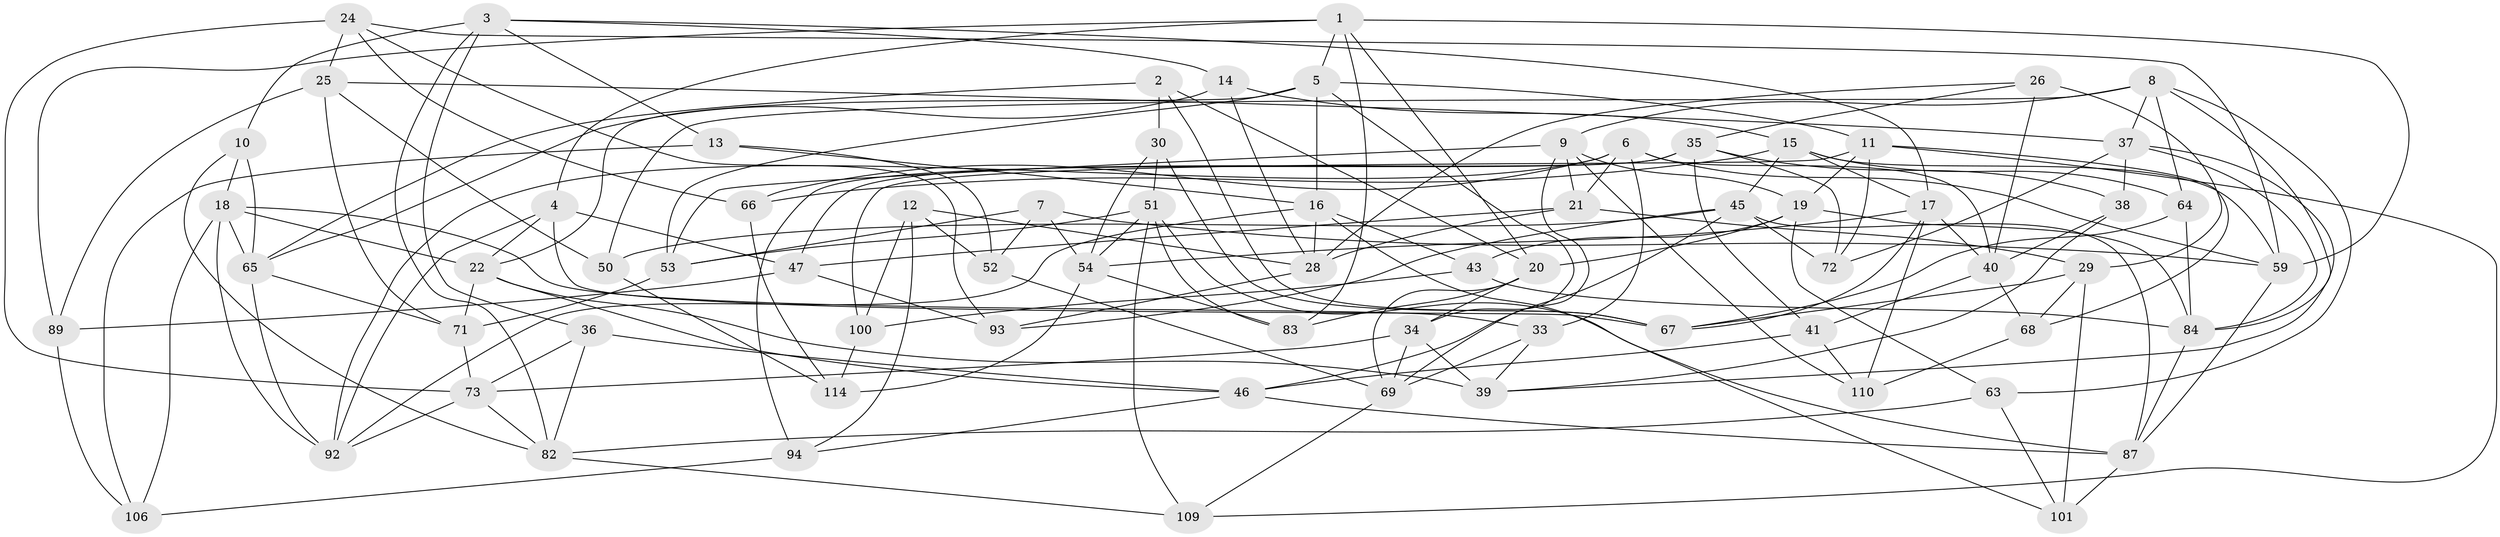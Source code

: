 // Generated by graph-tools (version 1.1) at 2025/24/03/03/25 07:24:30]
// undirected, 71 vertices, 178 edges
graph export_dot {
graph [start="1"]
  node [color=gray90,style=filled];
  1 [super="+60"];
  2 [super="+76"];
  3 [super="+99"];
  4 [super="+27"];
  5 [super="+23"];
  6 [super="+57"];
  7;
  8 [super="+48"];
  9 [super="+32"];
  10;
  11 [super="+105"];
  12;
  13;
  14;
  15 [super="+96"];
  16 [super="+74"];
  17 [super="+75"];
  18 [super="+44"];
  19 [super="+55"];
  20 [super="+90"];
  21 [super="+56"];
  22 [super="+77"];
  24 [super="+62"];
  25 [super="+61"];
  26;
  28 [super="+49"];
  29 [super="+31"];
  30 [super="+97"];
  33;
  34 [super="+91"];
  35 [super="+95"];
  36;
  37 [super="+108"];
  38;
  39 [super="+42"];
  40 [super="+70"];
  41;
  43;
  45 [super="+79"];
  46 [super="+111"];
  47 [super="+80"];
  50;
  51 [super="+58"];
  52;
  53 [super="+78"];
  54 [super="+113"];
  59 [super="+86"];
  63;
  64;
  65 [super="+85"];
  66;
  67 [super="+98"];
  68;
  69 [super="+81"];
  71 [super="+104"];
  72;
  73 [super="+103"];
  82 [super="+107"];
  83;
  84 [super="+88"];
  87 [super="+102"];
  89;
  92 [super="+112"];
  93;
  94;
  100;
  101;
  106;
  109;
  110;
  114;
  1 -- 89;
  1 -- 20;
  1 -- 83;
  1 -- 59;
  1 -- 4;
  1 -- 5;
  2 -- 65;
  2 -- 20;
  2 -- 67;
  2 -- 30 [weight=3];
  3 -- 36;
  3 -- 10;
  3 -- 13;
  3 -- 14;
  3 -- 82;
  3 -- 17;
  4 -- 22;
  4 -- 67;
  4 -- 47 [weight=2];
  4 -- 92;
  5 -- 34;
  5 -- 22;
  5 -- 16;
  5 -- 53;
  5 -- 11;
  6 -- 92;
  6 -- 33;
  6 -- 40;
  6 -- 66;
  6 -- 21;
  6 -- 59;
  7 -- 52;
  7 -- 59;
  7 -- 53;
  7 -- 54;
  8 -- 63;
  8 -- 64;
  8 -- 9;
  8 -- 50;
  8 -- 84;
  8 -- 37;
  9 -- 110;
  9 -- 53;
  9 -- 19;
  9 -- 21;
  9 -- 69;
  10 -- 18;
  10 -- 82;
  10 -- 65;
  11 -- 100;
  11 -- 19;
  11 -- 72;
  11 -- 68;
  11 -- 109;
  12 -- 100;
  12 -- 28;
  12 -- 94;
  12 -- 52;
  13 -- 52;
  13 -- 106;
  13 -- 16;
  14 -- 15;
  14 -- 28;
  14 -- 65;
  15 -- 66;
  15 -- 64;
  15 -- 45;
  15 -- 17;
  15 -- 59;
  16 -- 43;
  16 -- 101;
  16 -- 28;
  16 -- 92;
  17 -- 67;
  17 -- 40;
  17 -- 110;
  17 -- 54;
  18 -- 106;
  18 -- 92;
  18 -- 65;
  18 -- 33;
  18 -- 22;
  19 -- 63;
  19 -- 43;
  19 -- 20;
  19 -- 84;
  20 -- 69;
  20 -- 83;
  20 -- 34;
  21 -- 29 [weight=2];
  21 -- 47;
  21 -- 28;
  22 -- 46;
  22 -- 71;
  22 -- 39;
  24 -- 93;
  24 -- 73;
  24 -- 66;
  24 -- 25 [weight=2];
  24 -- 59;
  25 -- 89;
  25 -- 71;
  25 -- 37;
  25 -- 50;
  26 -- 40;
  26 -- 35;
  26 -- 28;
  26 -- 29;
  28 -- 93;
  29 -- 68;
  29 -- 67;
  29 -- 101;
  30 -- 51;
  30 -- 67;
  30 -- 54;
  33 -- 39;
  33 -- 69;
  34 -- 73;
  34 -- 69;
  34 -- 39 [weight=2];
  35 -- 38;
  35 -- 94;
  35 -- 72;
  35 -- 41;
  35 -- 47;
  36 -- 73;
  36 -- 46;
  36 -- 82;
  37 -- 72;
  37 -- 39;
  37 -- 38;
  37 -- 84;
  38 -- 39;
  38 -- 40;
  40 -- 68;
  40 -- 41;
  41 -- 110;
  41 -- 46;
  43 -- 100;
  43 -- 84;
  45 -- 46;
  45 -- 87;
  45 -- 72;
  45 -- 50;
  45 -- 93;
  46 -- 94;
  46 -- 87;
  47 -- 89;
  47 -- 93;
  50 -- 114;
  51 -- 109;
  51 -- 54;
  51 -- 83;
  51 -- 53;
  51 -- 87;
  52 -- 69;
  53 -- 71 [weight=2];
  54 -- 83;
  54 -- 114;
  59 -- 87;
  63 -- 101;
  63 -- 82;
  64 -- 84;
  64 -- 67;
  65 -- 71;
  65 -- 92;
  66 -- 114;
  68 -- 110;
  69 -- 109;
  71 -- 73;
  73 -- 92;
  73 -- 82;
  82 -- 109;
  84 -- 87;
  87 -- 101;
  89 -- 106;
  94 -- 106;
  100 -- 114;
}
